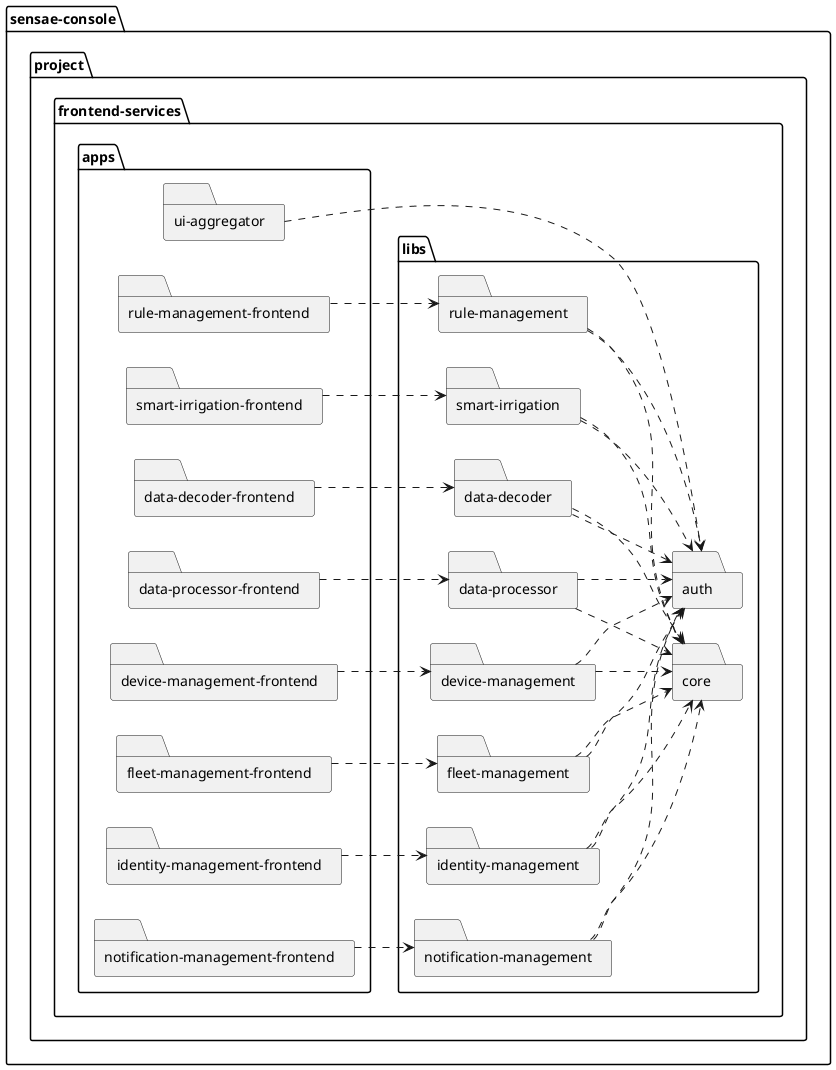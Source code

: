@startuml frontend

left to right direction

skinparam groupInheritance 2

folder "sensae-console" {
    folder "project" {
        folder "frontend-services" {
            folder "apps" as a {
                folder "data-decoder-frontend" as a1
                folder "data-processor-frontend" as a2
                folder "device-management-frontend" as a3
                folder "fleet-management-frontend" as a4
                folder "identity-management-frontend" as a5
                folder "notification-management-frontend" as a6
                folder "rule-management-frontend" as a7
                folder "smart-irrigation-frontend" as a8
                folder "ui-aggregator" as a9
            }
            folder "libs" as b{
                folder "data-decoder" as b1
                folder "data-processor" as b2
                folder "device-management" as b3
                folder "fleet-management" as b4
                folder "identity-management" as b5
                folder "notification-management" as b6
                folder "rule-management" as b9
                folder "smart-irrigation" as b10
                folder "auth" as b7
                folder "core" as b8
            }   
            a1 ..> b1
            a2 ..> b2
            a3 ..> b3
            a4 ..> b4
            a5 ..> b5
            a6 ..> b6
            a7 ..> b9
            a8 ..> b10

            a9 ..> b7

            b1 ..> b7
            b1 ..> b8
            b2 ..> b7
            b2 ..> b8
            b3 ..> b7
            b3 ..> b8
            b4 ..> b7
            b4 ..> b8
            b5 ..> b7
            b5 ..> b8
            b6 ..> b7
            b6 ..> b8
            b9 ..> b7
            b9 ..> b8
            b10 ..> b7
            b10 ..> b8
        }
    }
}

@enduml
